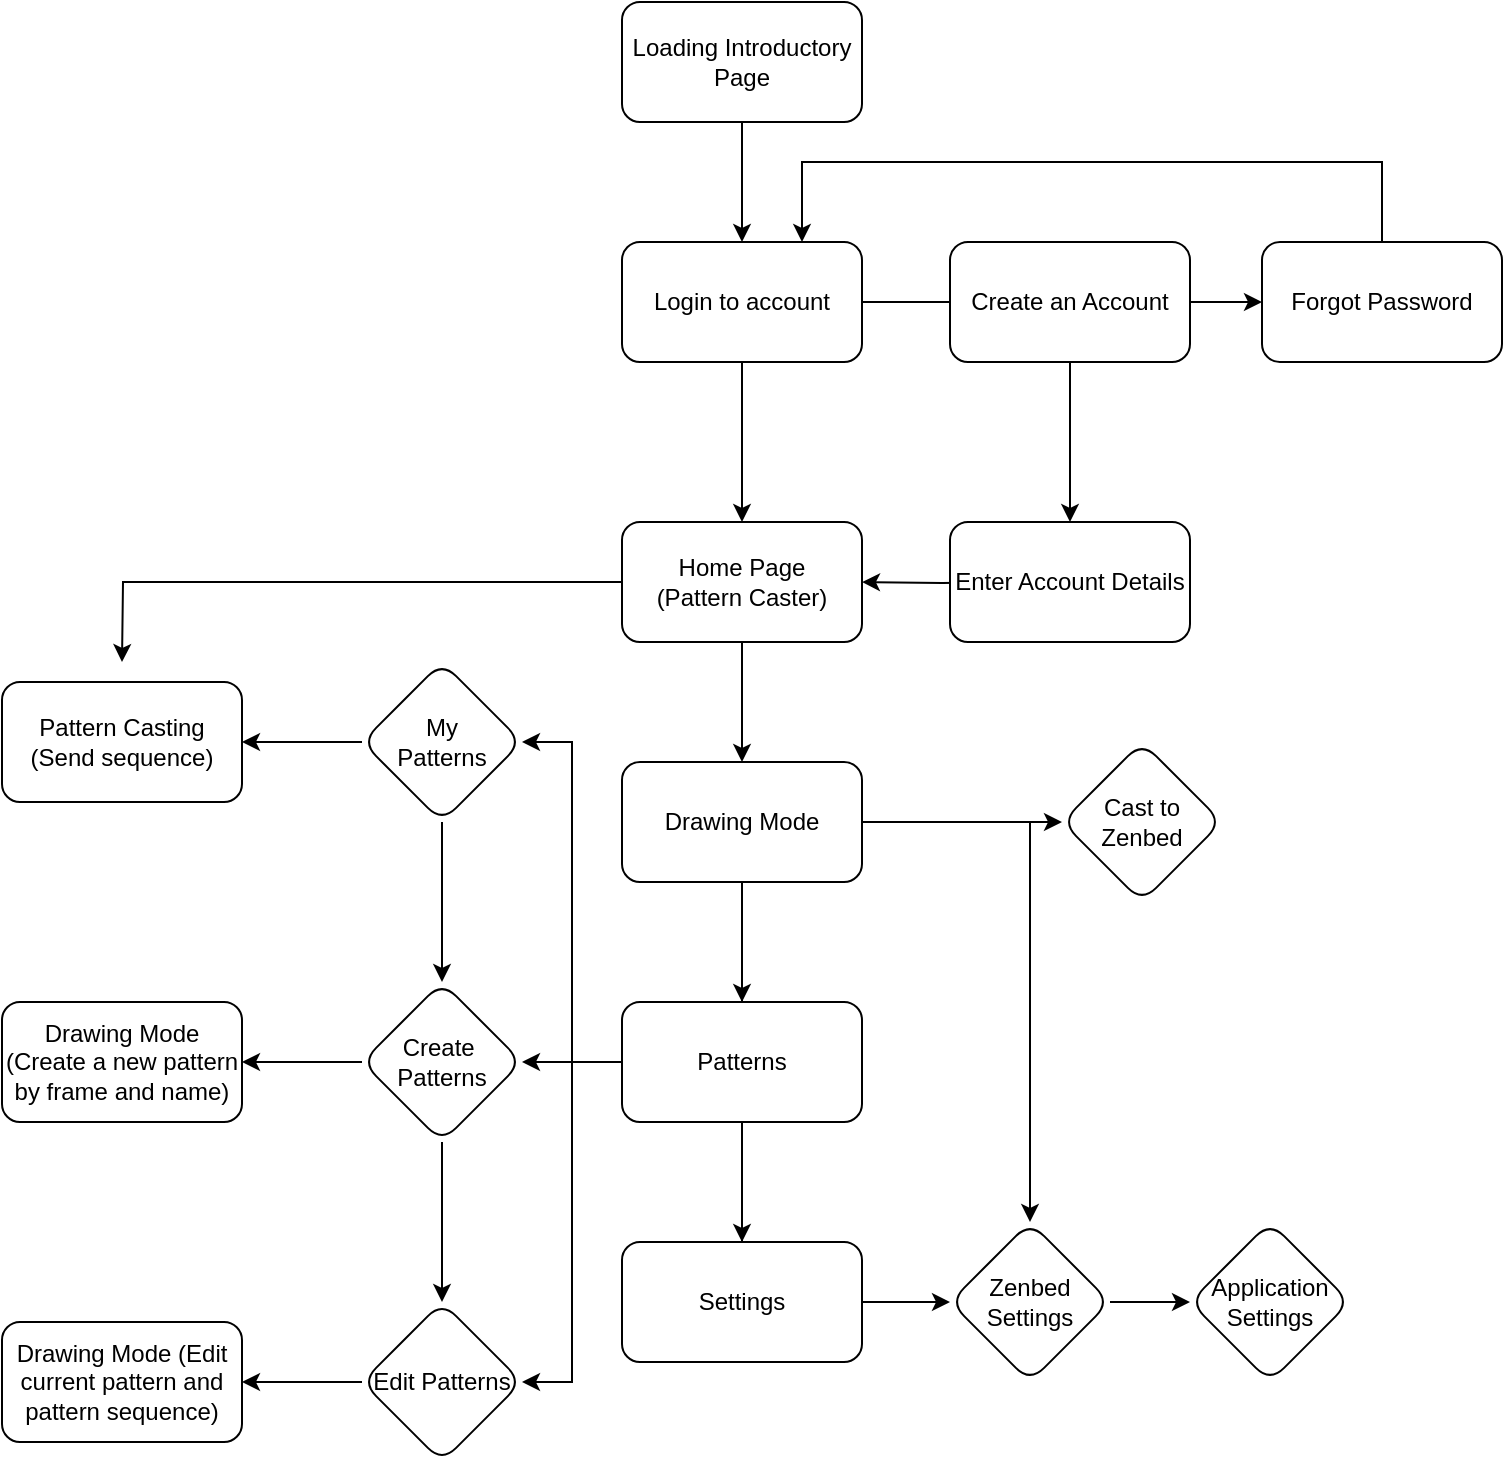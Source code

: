 <mxfile version="17.5.0" type="github">
  <diagram id="C5RBs43oDa-KdzZeNtuy" name="Page-1">
    <mxGraphModel dx="918" dy="1336" grid="1" gridSize="10" guides="1" tooltips="1" connect="1" arrows="1" fold="1" page="1" pageScale="1" pageWidth="827" pageHeight="1169" math="0" shadow="0">
      <root>
        <mxCell id="WIyWlLk6GJQsqaUBKTNV-0" />
        <mxCell id="WIyWlLk6GJQsqaUBKTNV-1" parent="WIyWlLk6GJQsqaUBKTNV-0" />
        <mxCell id="crBqIdSOHcmd_bzMWNhx-5" value="" style="edgeStyle=orthogonalEdgeStyle;rounded=0;orthogonalLoop=1;jettySize=auto;html=1;" edge="1" parent="WIyWlLk6GJQsqaUBKTNV-1" source="crBqIdSOHcmd_bzMWNhx-1" target="crBqIdSOHcmd_bzMWNhx-2">
          <mxGeometry relative="1" as="geometry" />
        </mxCell>
        <mxCell id="crBqIdSOHcmd_bzMWNhx-1" value="Loading Introductory Page" style="rounded=1;whiteSpace=wrap;html=1;" vertex="1" parent="WIyWlLk6GJQsqaUBKTNV-1">
          <mxGeometry x="360" y="120" width="120" height="60" as="geometry" />
        </mxCell>
        <mxCell id="crBqIdSOHcmd_bzMWNhx-4" value="" style="edgeStyle=orthogonalEdgeStyle;rounded=0;orthogonalLoop=1;jettySize=auto;html=1;" edge="1" parent="WIyWlLk6GJQsqaUBKTNV-1" source="crBqIdSOHcmd_bzMWNhx-2">
          <mxGeometry relative="1" as="geometry">
            <mxPoint x="560" y="270" as="targetPoint" />
          </mxGeometry>
        </mxCell>
        <mxCell id="crBqIdSOHcmd_bzMWNhx-10" value="" style="edgeStyle=orthogonalEdgeStyle;rounded=0;orthogonalLoop=1;jettySize=auto;html=1;" edge="1" parent="WIyWlLk6GJQsqaUBKTNV-1" source="crBqIdSOHcmd_bzMWNhx-2" target="crBqIdSOHcmd_bzMWNhx-8">
          <mxGeometry relative="1" as="geometry" />
        </mxCell>
        <mxCell id="crBqIdSOHcmd_bzMWNhx-2" value="Login to account" style="rounded=1;whiteSpace=wrap;html=1;" vertex="1" parent="WIyWlLk6GJQsqaUBKTNV-1">
          <mxGeometry x="360" y="240" width="120" height="60" as="geometry" />
        </mxCell>
        <mxCell id="crBqIdSOHcmd_bzMWNhx-53" value="" style="edgeStyle=orthogonalEdgeStyle;rounded=0;orthogonalLoop=1;jettySize=auto;html=1;" edge="1" parent="WIyWlLk6GJQsqaUBKTNV-1" source="crBqIdSOHcmd_bzMWNhx-3" target="crBqIdSOHcmd_bzMWNhx-52">
          <mxGeometry relative="1" as="geometry" />
        </mxCell>
        <mxCell id="crBqIdSOHcmd_bzMWNhx-55" value="" style="edgeStyle=orthogonalEdgeStyle;rounded=0;orthogonalLoop=1;jettySize=auto;html=1;" edge="1" parent="WIyWlLk6GJQsqaUBKTNV-1" source="crBqIdSOHcmd_bzMWNhx-3" target="crBqIdSOHcmd_bzMWNhx-6">
          <mxGeometry relative="1" as="geometry" />
        </mxCell>
        <mxCell id="crBqIdSOHcmd_bzMWNhx-3" value="Create an Account" style="whiteSpace=wrap;html=1;rounded=1;" vertex="1" parent="WIyWlLk6GJQsqaUBKTNV-1">
          <mxGeometry x="524" y="240" width="120" height="60" as="geometry" />
        </mxCell>
        <mxCell id="crBqIdSOHcmd_bzMWNhx-9" value="" style="edgeStyle=orthogonalEdgeStyle;rounded=0;orthogonalLoop=1;jettySize=auto;html=1;" edge="1" parent="WIyWlLk6GJQsqaUBKTNV-1" target="crBqIdSOHcmd_bzMWNhx-8">
          <mxGeometry relative="1" as="geometry">
            <mxPoint x="560" y="410" as="sourcePoint" />
          </mxGeometry>
        </mxCell>
        <mxCell id="crBqIdSOHcmd_bzMWNhx-6" value="Enter Account Details" style="whiteSpace=wrap;html=1;rounded=1;" vertex="1" parent="WIyWlLk6GJQsqaUBKTNV-1">
          <mxGeometry x="524" y="380" width="120" height="60" as="geometry" />
        </mxCell>
        <mxCell id="crBqIdSOHcmd_bzMWNhx-20" value="" style="edgeStyle=orthogonalEdgeStyle;rounded=0;orthogonalLoop=1;jettySize=auto;html=1;" edge="1" parent="WIyWlLk6GJQsqaUBKTNV-1" source="crBqIdSOHcmd_bzMWNhx-8" target="crBqIdSOHcmd_bzMWNhx-19">
          <mxGeometry relative="1" as="geometry" />
        </mxCell>
        <mxCell id="crBqIdSOHcmd_bzMWNhx-50" style="edgeStyle=orthogonalEdgeStyle;rounded=0;orthogonalLoop=1;jettySize=auto;html=1;" edge="1" parent="WIyWlLk6GJQsqaUBKTNV-1" source="crBqIdSOHcmd_bzMWNhx-8">
          <mxGeometry relative="1" as="geometry">
            <mxPoint x="110" y="450" as="targetPoint" />
          </mxGeometry>
        </mxCell>
        <mxCell id="crBqIdSOHcmd_bzMWNhx-8" value="Home Page&lt;br&gt;(Pattern Caster)" style="whiteSpace=wrap;html=1;rounded=1;" vertex="1" parent="WIyWlLk6GJQsqaUBKTNV-1">
          <mxGeometry x="360" y="380" width="120" height="60" as="geometry" />
        </mxCell>
        <mxCell id="crBqIdSOHcmd_bzMWNhx-16" value="" style="edgeStyle=orthogonalEdgeStyle;rounded=0;orthogonalLoop=1;jettySize=auto;html=1;" edge="1" parent="WIyWlLk6GJQsqaUBKTNV-1" source="crBqIdSOHcmd_bzMWNhx-13" target="crBqIdSOHcmd_bzMWNhx-15">
          <mxGeometry relative="1" as="geometry" />
        </mxCell>
        <mxCell id="crBqIdSOHcmd_bzMWNhx-26" value="" style="edgeStyle=orthogonalEdgeStyle;rounded=0;orthogonalLoop=1;jettySize=auto;html=1;" edge="1" parent="WIyWlLk6GJQsqaUBKTNV-1" source="crBqIdSOHcmd_bzMWNhx-13" target="crBqIdSOHcmd_bzMWNhx-25">
          <mxGeometry relative="1" as="geometry" />
        </mxCell>
        <mxCell id="crBqIdSOHcmd_bzMWNhx-13" value="My&lt;br&gt;Patterns" style="rhombus;whiteSpace=wrap;html=1;rounded=1;" vertex="1" parent="WIyWlLk6GJQsqaUBKTNV-1">
          <mxGeometry x="230" y="450" width="80" height="80" as="geometry" />
        </mxCell>
        <mxCell id="crBqIdSOHcmd_bzMWNhx-18" value="" style="edgeStyle=orthogonalEdgeStyle;rounded=0;orthogonalLoop=1;jettySize=auto;html=1;" edge="1" parent="WIyWlLk6GJQsqaUBKTNV-1" source="crBqIdSOHcmd_bzMWNhx-15" target="crBqIdSOHcmd_bzMWNhx-17">
          <mxGeometry relative="1" as="geometry" />
        </mxCell>
        <mxCell id="crBqIdSOHcmd_bzMWNhx-28" value="" style="edgeStyle=orthogonalEdgeStyle;rounded=0;orthogonalLoop=1;jettySize=auto;html=1;" edge="1" parent="WIyWlLk6GJQsqaUBKTNV-1" source="crBqIdSOHcmd_bzMWNhx-15" target="crBqIdSOHcmd_bzMWNhx-27">
          <mxGeometry relative="1" as="geometry" />
        </mxCell>
        <mxCell id="crBqIdSOHcmd_bzMWNhx-15" value="Create&amp;nbsp;&lt;br&gt;Patterns" style="rhombus;whiteSpace=wrap;html=1;rounded=1;" vertex="1" parent="WIyWlLk6GJQsqaUBKTNV-1">
          <mxGeometry x="230" y="610" width="80" height="80" as="geometry" />
        </mxCell>
        <mxCell id="crBqIdSOHcmd_bzMWNhx-30" value="" style="edgeStyle=orthogonalEdgeStyle;rounded=0;orthogonalLoop=1;jettySize=auto;html=1;" edge="1" parent="WIyWlLk6GJQsqaUBKTNV-1" source="crBqIdSOHcmd_bzMWNhx-17" target="crBqIdSOHcmd_bzMWNhx-29">
          <mxGeometry relative="1" as="geometry" />
        </mxCell>
        <mxCell id="crBqIdSOHcmd_bzMWNhx-17" value="Edit Patterns" style="rhombus;whiteSpace=wrap;html=1;rounded=1;" vertex="1" parent="WIyWlLk6GJQsqaUBKTNV-1">
          <mxGeometry x="230" y="770" width="80" height="80" as="geometry" />
        </mxCell>
        <mxCell id="crBqIdSOHcmd_bzMWNhx-34" value="" style="edgeStyle=orthogonalEdgeStyle;rounded=0;orthogonalLoop=1;jettySize=auto;html=1;" edge="1" parent="WIyWlLk6GJQsqaUBKTNV-1" source="crBqIdSOHcmd_bzMWNhx-19" target="crBqIdSOHcmd_bzMWNhx-33">
          <mxGeometry relative="1" as="geometry" />
        </mxCell>
        <mxCell id="crBqIdSOHcmd_bzMWNhx-44" value="" style="edgeStyle=orthogonalEdgeStyle;rounded=0;orthogonalLoop=1;jettySize=auto;html=1;" edge="1" parent="WIyWlLk6GJQsqaUBKTNV-1" source="crBqIdSOHcmd_bzMWNhx-19" target="crBqIdSOHcmd_bzMWNhx-43">
          <mxGeometry relative="1" as="geometry" />
        </mxCell>
        <mxCell id="crBqIdSOHcmd_bzMWNhx-49" style="edgeStyle=orthogonalEdgeStyle;rounded=0;orthogonalLoop=1;jettySize=auto;html=1;entryX=0.5;entryY=0;entryDx=0;entryDy=0;" edge="1" parent="WIyWlLk6GJQsqaUBKTNV-1" source="crBqIdSOHcmd_bzMWNhx-19" target="crBqIdSOHcmd_bzMWNhx-36">
          <mxGeometry relative="1" as="geometry" />
        </mxCell>
        <mxCell id="crBqIdSOHcmd_bzMWNhx-57" value="" style="edgeStyle=orthogonalEdgeStyle;rounded=0;orthogonalLoop=1;jettySize=auto;html=1;" edge="1" parent="WIyWlLk6GJQsqaUBKTNV-1" source="crBqIdSOHcmd_bzMWNhx-19" target="crBqIdSOHcmd_bzMWNhx-56">
          <mxGeometry relative="1" as="geometry" />
        </mxCell>
        <mxCell id="crBqIdSOHcmd_bzMWNhx-19" value="Drawing Mode" style="whiteSpace=wrap;html=1;rounded=1;" vertex="1" parent="WIyWlLk6GJQsqaUBKTNV-1">
          <mxGeometry x="360" y="500" width="120" height="60" as="geometry" />
        </mxCell>
        <mxCell id="crBqIdSOHcmd_bzMWNhx-25" value="Pattern Casting&lt;br&gt;(Send sequence)" style="whiteSpace=wrap;html=1;rounded=1;" vertex="1" parent="WIyWlLk6GJQsqaUBKTNV-1">
          <mxGeometry x="50" y="460" width="120" height="60" as="geometry" />
        </mxCell>
        <mxCell id="crBqIdSOHcmd_bzMWNhx-27" value="Drawing Mode&lt;br&gt;(Create a new pattern by frame and name)" style="whiteSpace=wrap;html=1;rounded=1;" vertex="1" parent="WIyWlLk6GJQsqaUBKTNV-1">
          <mxGeometry x="50" y="620" width="120" height="60" as="geometry" />
        </mxCell>
        <mxCell id="crBqIdSOHcmd_bzMWNhx-29" value="Drawing Mode (Edit current pattern and pattern sequence)" style="whiteSpace=wrap;html=1;rounded=1;" vertex="1" parent="WIyWlLk6GJQsqaUBKTNV-1">
          <mxGeometry x="50" y="780" width="120" height="60" as="geometry" />
        </mxCell>
        <mxCell id="crBqIdSOHcmd_bzMWNhx-37" value="" style="edgeStyle=orthogonalEdgeStyle;rounded=0;orthogonalLoop=1;jettySize=auto;html=1;" edge="1" parent="WIyWlLk6GJQsqaUBKTNV-1" source="crBqIdSOHcmd_bzMWNhx-33" target="crBqIdSOHcmd_bzMWNhx-36">
          <mxGeometry relative="1" as="geometry" />
        </mxCell>
        <mxCell id="crBqIdSOHcmd_bzMWNhx-33" value="Settings" style="whiteSpace=wrap;html=1;rounded=1;" vertex="1" parent="WIyWlLk6GJQsqaUBKTNV-1">
          <mxGeometry x="360" y="740" width="120" height="60" as="geometry" />
        </mxCell>
        <mxCell id="crBqIdSOHcmd_bzMWNhx-35" value="" style="edgeStyle=orthogonalEdgeStyle;rounded=0;orthogonalLoop=1;jettySize=auto;html=1;endArrow=none;startArrow=none;" edge="1" parent="WIyWlLk6GJQsqaUBKTNV-1" source="crBqIdSOHcmd_bzMWNhx-43" target="crBqIdSOHcmd_bzMWNhx-33">
          <mxGeometry relative="1" as="geometry">
            <mxPoint x="420" y="580" as="sourcePoint" />
            <mxPoint x="420" y="730" as="targetPoint" />
          </mxGeometry>
        </mxCell>
        <mxCell id="crBqIdSOHcmd_bzMWNhx-39" value="" style="edgeStyle=orthogonalEdgeStyle;rounded=0;orthogonalLoop=1;jettySize=auto;html=1;" edge="1" parent="WIyWlLk6GJQsqaUBKTNV-1" source="crBqIdSOHcmd_bzMWNhx-36" target="crBqIdSOHcmd_bzMWNhx-38">
          <mxGeometry relative="1" as="geometry" />
        </mxCell>
        <mxCell id="crBqIdSOHcmd_bzMWNhx-36" value="Zenbed Settings" style="rhombus;whiteSpace=wrap;html=1;rounded=1;" vertex="1" parent="WIyWlLk6GJQsqaUBKTNV-1">
          <mxGeometry x="524" y="730" width="80" height="80" as="geometry" />
        </mxCell>
        <mxCell id="crBqIdSOHcmd_bzMWNhx-38" value="Application Settings" style="rhombus;whiteSpace=wrap;html=1;rounded=1;" vertex="1" parent="WIyWlLk6GJQsqaUBKTNV-1">
          <mxGeometry x="644" y="730" width="80" height="80" as="geometry" />
        </mxCell>
        <mxCell id="crBqIdSOHcmd_bzMWNhx-46" value="" style="edgeStyle=orthogonalEdgeStyle;rounded=0;orthogonalLoop=1;jettySize=auto;html=1;" edge="1" parent="WIyWlLk6GJQsqaUBKTNV-1" source="crBqIdSOHcmd_bzMWNhx-43" target="crBqIdSOHcmd_bzMWNhx-15">
          <mxGeometry relative="1" as="geometry" />
        </mxCell>
        <mxCell id="crBqIdSOHcmd_bzMWNhx-47" style="edgeStyle=orthogonalEdgeStyle;rounded=0;orthogonalLoop=1;jettySize=auto;html=1;entryX=1;entryY=0.5;entryDx=0;entryDy=0;" edge="1" parent="WIyWlLk6GJQsqaUBKTNV-1" source="crBqIdSOHcmd_bzMWNhx-43" target="crBqIdSOHcmd_bzMWNhx-13">
          <mxGeometry relative="1" as="geometry" />
        </mxCell>
        <mxCell id="crBqIdSOHcmd_bzMWNhx-48" style="edgeStyle=orthogonalEdgeStyle;rounded=0;orthogonalLoop=1;jettySize=auto;html=1;entryX=1;entryY=0.5;entryDx=0;entryDy=0;" edge="1" parent="WIyWlLk6GJQsqaUBKTNV-1" source="crBqIdSOHcmd_bzMWNhx-43" target="crBqIdSOHcmd_bzMWNhx-17">
          <mxGeometry relative="1" as="geometry" />
        </mxCell>
        <mxCell id="crBqIdSOHcmd_bzMWNhx-43" value="Patterns" style="whiteSpace=wrap;html=1;rounded=1;" vertex="1" parent="WIyWlLk6GJQsqaUBKTNV-1">
          <mxGeometry x="360" y="620" width="120" height="60" as="geometry" />
        </mxCell>
        <mxCell id="crBqIdSOHcmd_bzMWNhx-45" value="" style="edgeStyle=orthogonalEdgeStyle;rounded=0;orthogonalLoop=1;jettySize=auto;html=1;endArrow=none;" edge="1" parent="WIyWlLk6GJQsqaUBKTNV-1" source="crBqIdSOHcmd_bzMWNhx-19" target="crBqIdSOHcmd_bzMWNhx-43">
          <mxGeometry relative="1" as="geometry">
            <mxPoint x="420" y="580" as="sourcePoint" />
            <mxPoint x="420" y="740" as="targetPoint" />
          </mxGeometry>
        </mxCell>
        <mxCell id="crBqIdSOHcmd_bzMWNhx-54" style="edgeStyle=orthogonalEdgeStyle;rounded=0;orthogonalLoop=1;jettySize=auto;html=1;" edge="1" parent="WIyWlLk6GJQsqaUBKTNV-1" source="crBqIdSOHcmd_bzMWNhx-52">
          <mxGeometry relative="1" as="geometry">
            <mxPoint x="450" y="240" as="targetPoint" />
            <Array as="points">
              <mxPoint x="740" y="200" />
              <mxPoint x="450" y="200" />
              <mxPoint x="450" y="240" />
            </Array>
          </mxGeometry>
        </mxCell>
        <mxCell id="crBqIdSOHcmd_bzMWNhx-52" value="Forgot Password" style="whiteSpace=wrap;html=1;rounded=1;" vertex="1" parent="WIyWlLk6GJQsqaUBKTNV-1">
          <mxGeometry x="680" y="240" width="120" height="60" as="geometry" />
        </mxCell>
        <mxCell id="crBqIdSOHcmd_bzMWNhx-56" value="Cast to Zenbed" style="rhombus;whiteSpace=wrap;html=1;rounded=1;" vertex="1" parent="WIyWlLk6GJQsqaUBKTNV-1">
          <mxGeometry x="580" y="490" width="80" height="80" as="geometry" />
        </mxCell>
      </root>
    </mxGraphModel>
  </diagram>
</mxfile>
